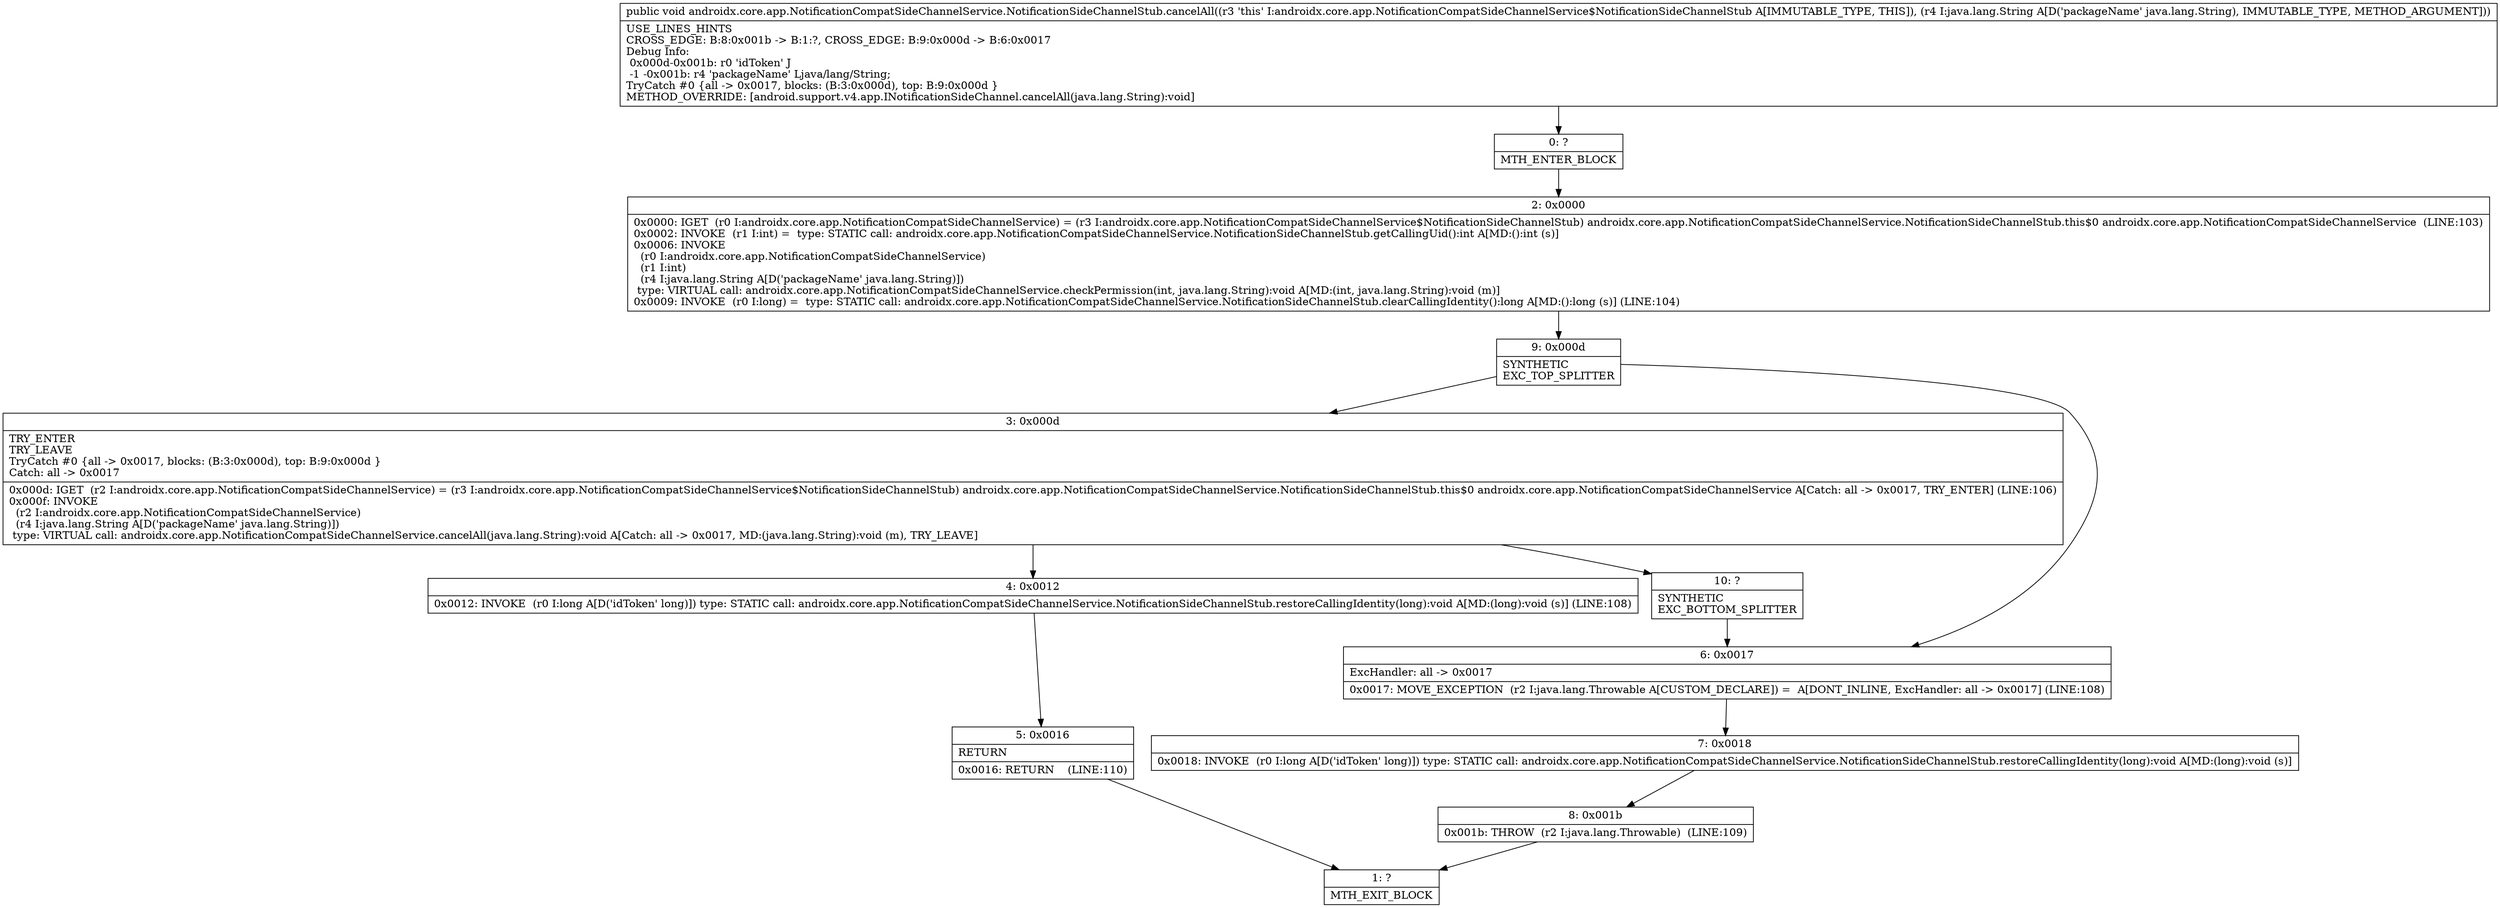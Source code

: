 digraph "CFG forandroidx.core.app.NotificationCompatSideChannelService.NotificationSideChannelStub.cancelAll(Ljava\/lang\/String;)V" {
Node_0 [shape=record,label="{0\:\ ?|MTH_ENTER_BLOCK\l}"];
Node_2 [shape=record,label="{2\:\ 0x0000|0x0000: IGET  (r0 I:androidx.core.app.NotificationCompatSideChannelService) = (r3 I:androidx.core.app.NotificationCompatSideChannelService$NotificationSideChannelStub) androidx.core.app.NotificationCompatSideChannelService.NotificationSideChannelStub.this$0 androidx.core.app.NotificationCompatSideChannelService  (LINE:103)\l0x0002: INVOKE  (r1 I:int) =  type: STATIC call: androidx.core.app.NotificationCompatSideChannelService.NotificationSideChannelStub.getCallingUid():int A[MD:():int (s)]\l0x0006: INVOKE  \l  (r0 I:androidx.core.app.NotificationCompatSideChannelService)\l  (r1 I:int)\l  (r4 I:java.lang.String A[D('packageName' java.lang.String)])\l type: VIRTUAL call: androidx.core.app.NotificationCompatSideChannelService.checkPermission(int, java.lang.String):void A[MD:(int, java.lang.String):void (m)]\l0x0009: INVOKE  (r0 I:long) =  type: STATIC call: androidx.core.app.NotificationCompatSideChannelService.NotificationSideChannelStub.clearCallingIdentity():long A[MD:():long (s)] (LINE:104)\l}"];
Node_9 [shape=record,label="{9\:\ 0x000d|SYNTHETIC\lEXC_TOP_SPLITTER\l}"];
Node_3 [shape=record,label="{3\:\ 0x000d|TRY_ENTER\lTRY_LEAVE\lTryCatch #0 \{all \-\> 0x0017, blocks: (B:3:0x000d), top: B:9:0x000d \}\lCatch: all \-\> 0x0017\l|0x000d: IGET  (r2 I:androidx.core.app.NotificationCompatSideChannelService) = (r3 I:androidx.core.app.NotificationCompatSideChannelService$NotificationSideChannelStub) androidx.core.app.NotificationCompatSideChannelService.NotificationSideChannelStub.this$0 androidx.core.app.NotificationCompatSideChannelService A[Catch: all \-\> 0x0017, TRY_ENTER] (LINE:106)\l0x000f: INVOKE  \l  (r2 I:androidx.core.app.NotificationCompatSideChannelService)\l  (r4 I:java.lang.String A[D('packageName' java.lang.String)])\l type: VIRTUAL call: androidx.core.app.NotificationCompatSideChannelService.cancelAll(java.lang.String):void A[Catch: all \-\> 0x0017, MD:(java.lang.String):void (m), TRY_LEAVE]\l}"];
Node_4 [shape=record,label="{4\:\ 0x0012|0x0012: INVOKE  (r0 I:long A[D('idToken' long)]) type: STATIC call: androidx.core.app.NotificationCompatSideChannelService.NotificationSideChannelStub.restoreCallingIdentity(long):void A[MD:(long):void (s)] (LINE:108)\l}"];
Node_5 [shape=record,label="{5\:\ 0x0016|RETURN\l|0x0016: RETURN    (LINE:110)\l}"];
Node_1 [shape=record,label="{1\:\ ?|MTH_EXIT_BLOCK\l}"];
Node_10 [shape=record,label="{10\:\ ?|SYNTHETIC\lEXC_BOTTOM_SPLITTER\l}"];
Node_6 [shape=record,label="{6\:\ 0x0017|ExcHandler: all \-\> 0x0017\l|0x0017: MOVE_EXCEPTION  (r2 I:java.lang.Throwable A[CUSTOM_DECLARE]) =  A[DONT_INLINE, ExcHandler: all \-\> 0x0017] (LINE:108)\l}"];
Node_7 [shape=record,label="{7\:\ 0x0018|0x0018: INVOKE  (r0 I:long A[D('idToken' long)]) type: STATIC call: androidx.core.app.NotificationCompatSideChannelService.NotificationSideChannelStub.restoreCallingIdentity(long):void A[MD:(long):void (s)]\l}"];
Node_8 [shape=record,label="{8\:\ 0x001b|0x001b: THROW  (r2 I:java.lang.Throwable)  (LINE:109)\l}"];
MethodNode[shape=record,label="{public void androidx.core.app.NotificationCompatSideChannelService.NotificationSideChannelStub.cancelAll((r3 'this' I:androidx.core.app.NotificationCompatSideChannelService$NotificationSideChannelStub A[IMMUTABLE_TYPE, THIS]), (r4 I:java.lang.String A[D('packageName' java.lang.String), IMMUTABLE_TYPE, METHOD_ARGUMENT]))  | USE_LINES_HINTS\lCROSS_EDGE: B:8:0x001b \-\> B:1:?, CROSS_EDGE: B:9:0x000d \-\> B:6:0x0017\lDebug Info:\l  0x000d\-0x001b: r0 'idToken' J\l  \-1 \-0x001b: r4 'packageName' Ljava\/lang\/String;\lTryCatch #0 \{all \-\> 0x0017, blocks: (B:3:0x000d), top: B:9:0x000d \}\lMETHOD_OVERRIDE: [android.support.v4.app.INotificationSideChannel.cancelAll(java.lang.String):void]\l}"];
MethodNode -> Node_0;Node_0 -> Node_2;
Node_2 -> Node_9;
Node_9 -> Node_3;
Node_9 -> Node_6;
Node_3 -> Node_4;
Node_3 -> Node_10;
Node_4 -> Node_5;
Node_5 -> Node_1;
Node_10 -> Node_6;
Node_6 -> Node_7;
Node_7 -> Node_8;
Node_8 -> Node_1;
}

